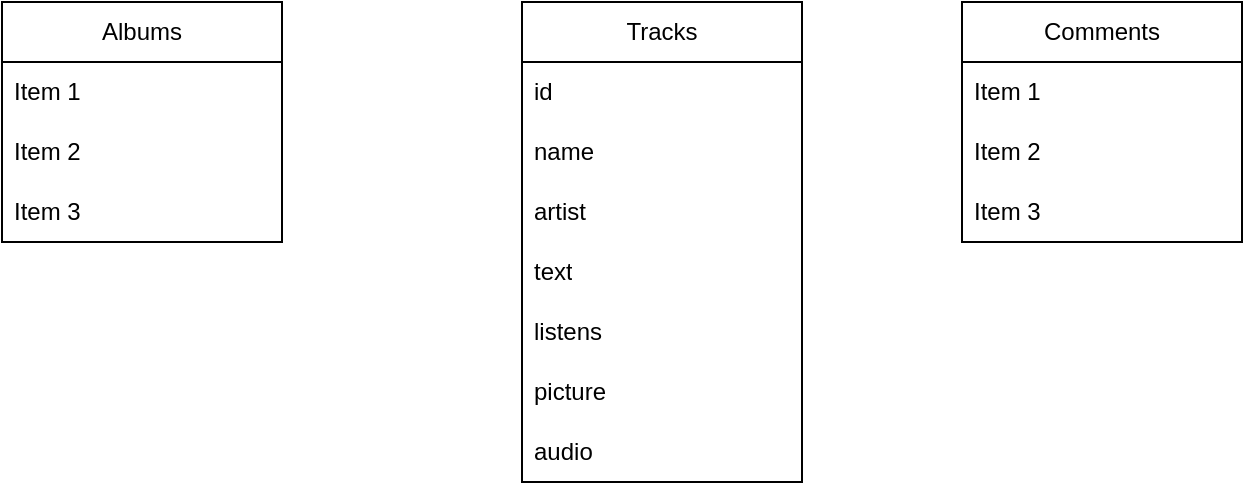 <mxfile version="22.0.0" type="github">
  <diagram name="Страница — 1" id="BsvFJUhxQ8sqZDMopN1O">
    <mxGraphModel dx="1050" dy="542" grid="1" gridSize="10" guides="1" tooltips="1" connect="1" arrows="1" fold="1" page="1" pageScale="1" pageWidth="827" pageHeight="1169" math="0" shadow="0">
      <root>
        <mxCell id="0" />
        <mxCell id="1" parent="0" />
        <mxCell id="ULYyHdxNfxWxSipWL-FE-1" value="Tracks" style="swimlane;fontStyle=0;childLayout=stackLayout;horizontal=1;startSize=30;horizontalStack=0;resizeParent=1;resizeParentMax=0;resizeLast=0;collapsible=1;marginBottom=0;whiteSpace=wrap;html=1;" vertex="1" parent="1">
          <mxGeometry x="340" y="220" width="140" height="240" as="geometry" />
        </mxCell>
        <mxCell id="ULYyHdxNfxWxSipWL-FE-2" value="id" style="text;strokeColor=none;fillColor=none;align=left;verticalAlign=middle;spacingLeft=4;spacingRight=4;overflow=hidden;points=[[0,0.5],[1,0.5]];portConstraint=eastwest;rotatable=0;whiteSpace=wrap;html=1;" vertex="1" parent="ULYyHdxNfxWxSipWL-FE-1">
          <mxGeometry y="30" width="140" height="30" as="geometry" />
        </mxCell>
        <mxCell id="ULYyHdxNfxWxSipWL-FE-3" value="name" style="text;strokeColor=none;fillColor=none;align=left;verticalAlign=middle;spacingLeft=4;spacingRight=4;overflow=hidden;points=[[0,0.5],[1,0.5]];portConstraint=eastwest;rotatable=0;whiteSpace=wrap;html=1;" vertex="1" parent="ULYyHdxNfxWxSipWL-FE-1">
          <mxGeometry y="60" width="140" height="30" as="geometry" />
        </mxCell>
        <mxCell id="ULYyHdxNfxWxSipWL-FE-4" value="artist" style="text;strokeColor=none;fillColor=none;align=left;verticalAlign=middle;spacingLeft=4;spacingRight=4;overflow=hidden;points=[[0,0.5],[1,0.5]];portConstraint=eastwest;rotatable=0;whiteSpace=wrap;html=1;" vertex="1" parent="ULYyHdxNfxWxSipWL-FE-1">
          <mxGeometry y="90" width="140" height="30" as="geometry" />
        </mxCell>
        <mxCell id="ULYyHdxNfxWxSipWL-FE-13" value="text" style="text;strokeColor=none;fillColor=none;align=left;verticalAlign=middle;spacingLeft=4;spacingRight=4;overflow=hidden;points=[[0,0.5],[1,0.5]];portConstraint=eastwest;rotatable=0;whiteSpace=wrap;html=1;" vertex="1" parent="ULYyHdxNfxWxSipWL-FE-1">
          <mxGeometry y="120" width="140" height="30" as="geometry" />
        </mxCell>
        <mxCell id="ULYyHdxNfxWxSipWL-FE-15" value="listens" style="text;strokeColor=none;fillColor=none;align=left;verticalAlign=middle;spacingLeft=4;spacingRight=4;overflow=hidden;points=[[0,0.5],[1,0.5]];portConstraint=eastwest;rotatable=0;whiteSpace=wrap;html=1;" vertex="1" parent="ULYyHdxNfxWxSipWL-FE-1">
          <mxGeometry y="150" width="140" height="30" as="geometry" />
        </mxCell>
        <mxCell id="ULYyHdxNfxWxSipWL-FE-14" value="picture" style="text;strokeColor=none;fillColor=none;align=left;verticalAlign=middle;spacingLeft=4;spacingRight=4;overflow=hidden;points=[[0,0.5],[1,0.5]];portConstraint=eastwest;rotatable=0;whiteSpace=wrap;html=1;" vertex="1" parent="ULYyHdxNfxWxSipWL-FE-1">
          <mxGeometry y="180" width="140" height="30" as="geometry" />
        </mxCell>
        <mxCell id="ULYyHdxNfxWxSipWL-FE-16" value="audio" style="text;strokeColor=none;fillColor=none;align=left;verticalAlign=middle;spacingLeft=4;spacingRight=4;overflow=hidden;points=[[0,0.5],[1,0.5]];portConstraint=eastwest;rotatable=0;whiteSpace=wrap;html=1;" vertex="1" parent="ULYyHdxNfxWxSipWL-FE-1">
          <mxGeometry y="210" width="140" height="30" as="geometry" />
        </mxCell>
        <mxCell id="ULYyHdxNfxWxSipWL-FE-5" value="Albums" style="swimlane;fontStyle=0;childLayout=stackLayout;horizontal=1;startSize=30;horizontalStack=0;resizeParent=1;resizeParentMax=0;resizeLast=0;collapsible=1;marginBottom=0;whiteSpace=wrap;html=1;" vertex="1" parent="1">
          <mxGeometry x="80" y="220" width="140" height="120" as="geometry" />
        </mxCell>
        <mxCell id="ULYyHdxNfxWxSipWL-FE-6" value="Item 1" style="text;strokeColor=none;fillColor=none;align=left;verticalAlign=middle;spacingLeft=4;spacingRight=4;overflow=hidden;points=[[0,0.5],[1,0.5]];portConstraint=eastwest;rotatable=0;whiteSpace=wrap;html=1;" vertex="1" parent="ULYyHdxNfxWxSipWL-FE-5">
          <mxGeometry y="30" width="140" height="30" as="geometry" />
        </mxCell>
        <mxCell id="ULYyHdxNfxWxSipWL-FE-7" value="Item 2" style="text;strokeColor=none;fillColor=none;align=left;verticalAlign=middle;spacingLeft=4;spacingRight=4;overflow=hidden;points=[[0,0.5],[1,0.5]];portConstraint=eastwest;rotatable=0;whiteSpace=wrap;html=1;" vertex="1" parent="ULYyHdxNfxWxSipWL-FE-5">
          <mxGeometry y="60" width="140" height="30" as="geometry" />
        </mxCell>
        <mxCell id="ULYyHdxNfxWxSipWL-FE-8" value="Item 3" style="text;strokeColor=none;fillColor=none;align=left;verticalAlign=middle;spacingLeft=4;spacingRight=4;overflow=hidden;points=[[0,0.5],[1,0.5]];portConstraint=eastwest;rotatable=0;whiteSpace=wrap;html=1;" vertex="1" parent="ULYyHdxNfxWxSipWL-FE-5">
          <mxGeometry y="90" width="140" height="30" as="geometry" />
        </mxCell>
        <mxCell id="ULYyHdxNfxWxSipWL-FE-9" value="Comments" style="swimlane;fontStyle=0;childLayout=stackLayout;horizontal=1;startSize=30;horizontalStack=0;resizeParent=1;resizeParentMax=0;resizeLast=0;collapsible=1;marginBottom=0;whiteSpace=wrap;html=1;" vertex="1" parent="1">
          <mxGeometry x="560" y="220" width="140" height="120" as="geometry" />
        </mxCell>
        <mxCell id="ULYyHdxNfxWxSipWL-FE-10" value="Item 1" style="text;strokeColor=none;fillColor=none;align=left;verticalAlign=middle;spacingLeft=4;spacingRight=4;overflow=hidden;points=[[0,0.5],[1,0.5]];portConstraint=eastwest;rotatable=0;whiteSpace=wrap;html=1;" vertex="1" parent="ULYyHdxNfxWxSipWL-FE-9">
          <mxGeometry y="30" width="140" height="30" as="geometry" />
        </mxCell>
        <mxCell id="ULYyHdxNfxWxSipWL-FE-11" value="Item 2" style="text;strokeColor=none;fillColor=none;align=left;verticalAlign=middle;spacingLeft=4;spacingRight=4;overflow=hidden;points=[[0,0.5],[1,0.5]];portConstraint=eastwest;rotatable=0;whiteSpace=wrap;html=1;" vertex="1" parent="ULYyHdxNfxWxSipWL-FE-9">
          <mxGeometry y="60" width="140" height="30" as="geometry" />
        </mxCell>
        <mxCell id="ULYyHdxNfxWxSipWL-FE-12" value="Item 3" style="text;strokeColor=none;fillColor=none;align=left;verticalAlign=middle;spacingLeft=4;spacingRight=4;overflow=hidden;points=[[0,0.5],[1,0.5]];portConstraint=eastwest;rotatable=0;whiteSpace=wrap;html=1;" vertex="1" parent="ULYyHdxNfxWxSipWL-FE-9">
          <mxGeometry y="90" width="140" height="30" as="geometry" />
        </mxCell>
      </root>
    </mxGraphModel>
  </diagram>
</mxfile>
